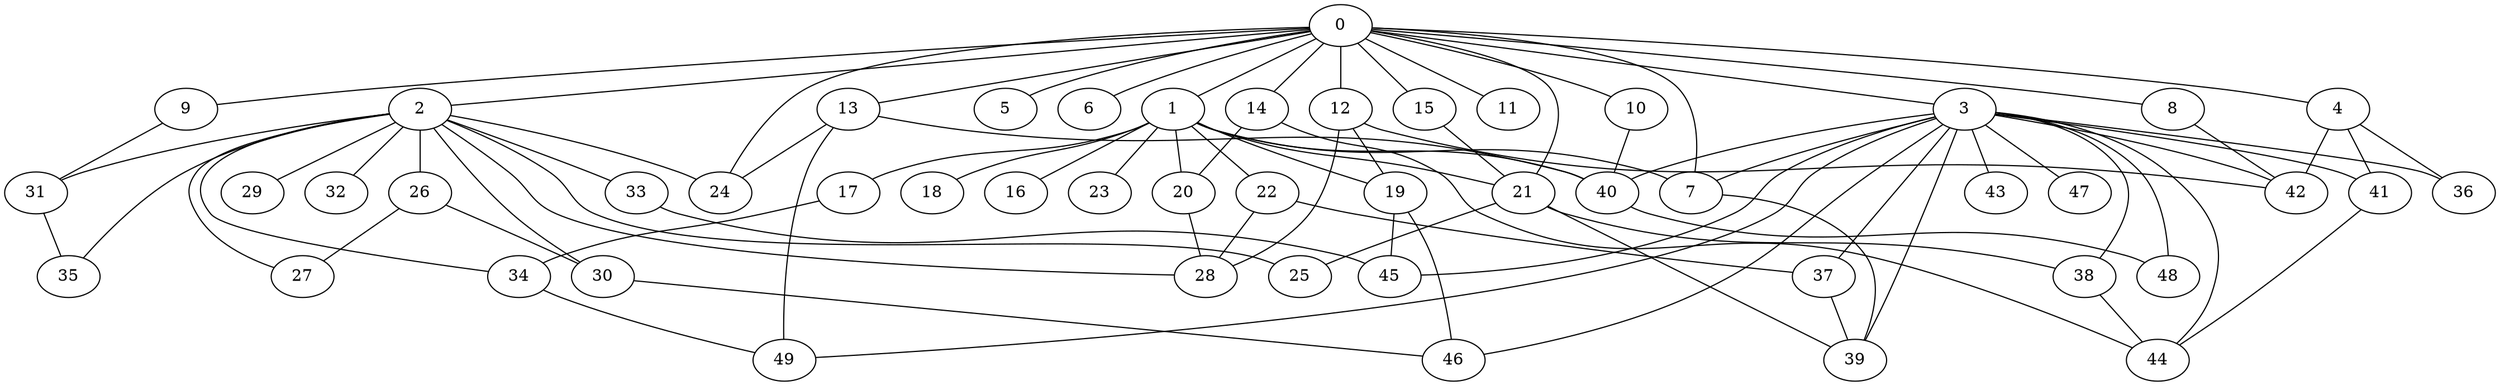 
graph graphname {
    0 -- 1
0 -- 2
0 -- 3
0 -- 4
0 -- 5
0 -- 6
0 -- 7
0 -- 8
0 -- 9
0 -- 10
0 -- 11
0 -- 12
0 -- 13
0 -- 14
0 -- 15
0 -- 24
0 -- 21
1 -- 16
1 -- 17
1 -- 18
1 -- 19
1 -- 20
1 -- 21
1 -- 22
1 -- 23
1 -- 7
1 -- 40
2 -- 32
2 -- 34
2 -- 35
2 -- 33
2 -- 24
2 -- 25
2 -- 26
2 -- 27
2 -- 28
2 -- 29
2 -- 30
2 -- 31
3 -- 36
3 -- 37
3 -- 38
3 -- 39
3 -- 40
3 -- 41
3 -- 42
3 -- 43
3 -- 44
3 -- 45
3 -- 46
3 -- 47
3 -- 48
3 -- 49
3 -- 7
4 -- 41
4 -- 36
4 -- 42
7 -- 39
8 -- 42
9 -- 31
10 -- 40
12 -- 42
12 -- 28
12 -- 19
13 -- 49
13 -- 40
13 -- 24
14 -- 44
14 -- 20
15 -- 21
17 -- 34
19 -- 46
19 -- 45
20 -- 28
21 -- 39
21 -- 38
21 -- 25
22 -- 28
22 -- 37
26 -- 30
26 -- 27
30 -- 46
31 -- 35
33 -- 45
34 -- 49
37 -- 39
38 -- 44
40 -- 48
41 -- 44

}

